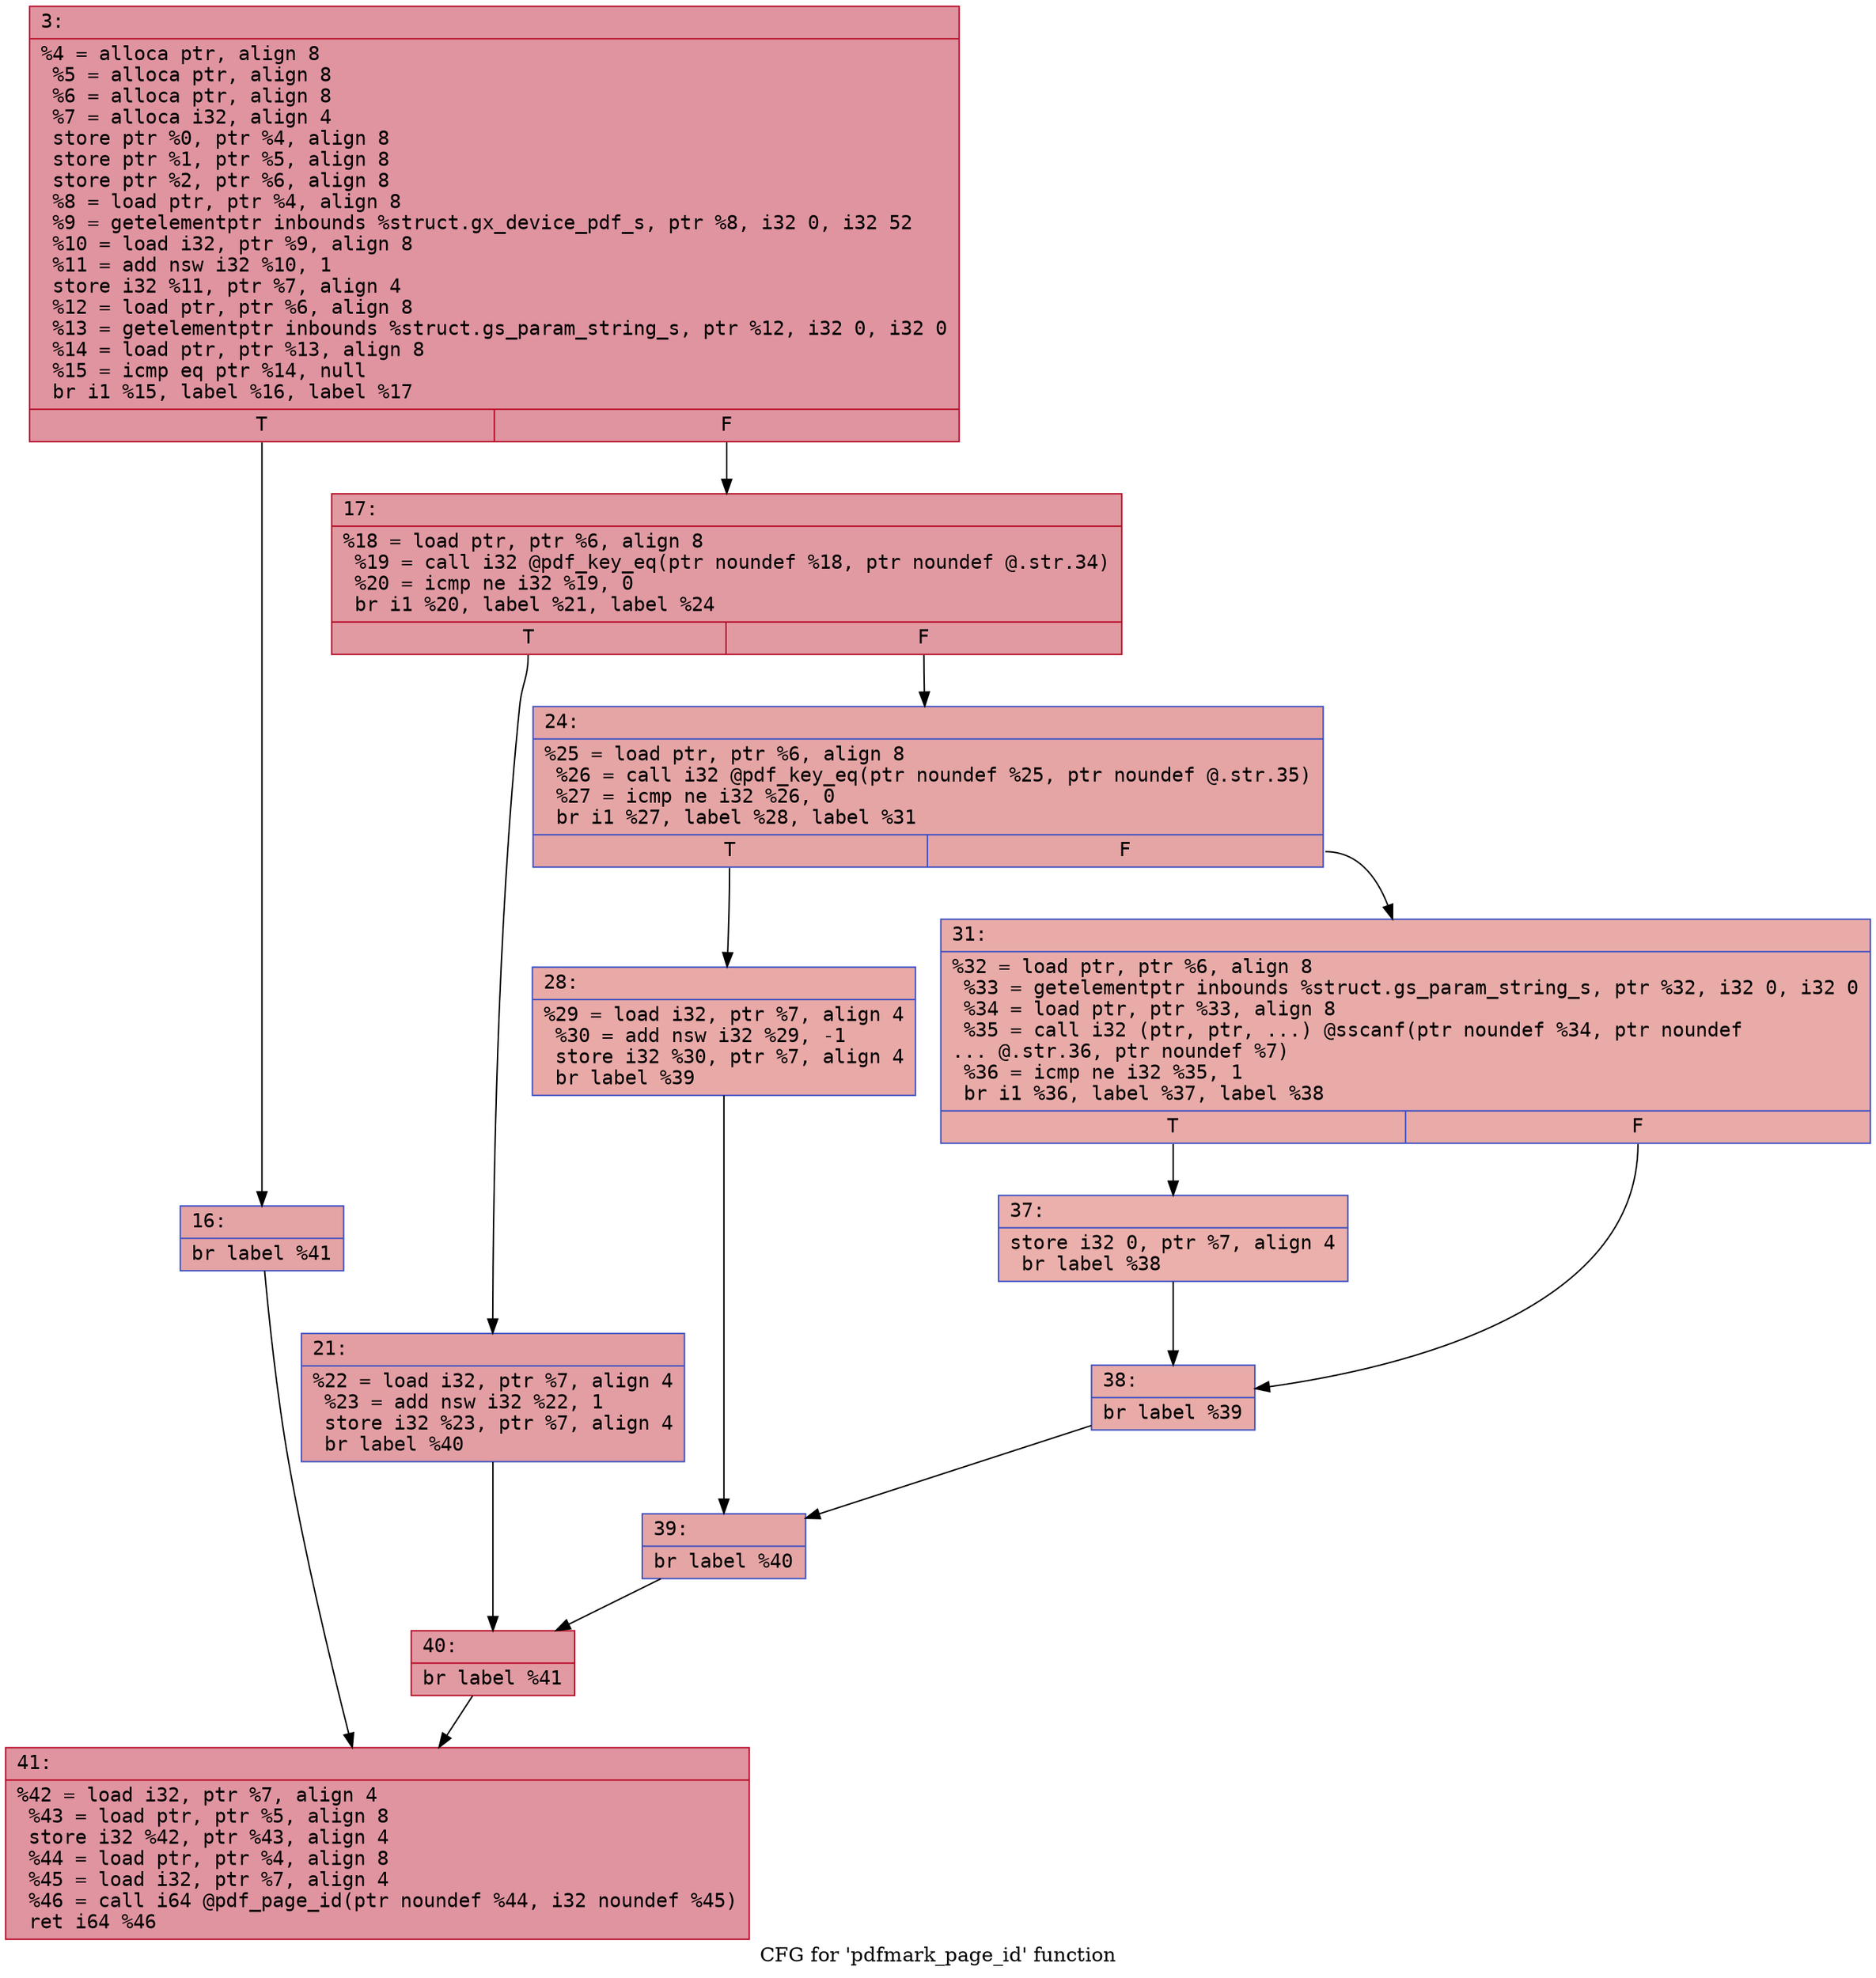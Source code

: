 digraph "CFG for 'pdfmark_page_id' function" {
	label="CFG for 'pdfmark_page_id' function";

	Node0x600000ff6bc0 [shape=record,color="#b70d28ff", style=filled, fillcolor="#b70d2870" fontname="Courier",label="{3:\l|  %4 = alloca ptr, align 8\l  %5 = alloca ptr, align 8\l  %6 = alloca ptr, align 8\l  %7 = alloca i32, align 4\l  store ptr %0, ptr %4, align 8\l  store ptr %1, ptr %5, align 8\l  store ptr %2, ptr %6, align 8\l  %8 = load ptr, ptr %4, align 8\l  %9 = getelementptr inbounds %struct.gx_device_pdf_s, ptr %8, i32 0, i32 52\l  %10 = load i32, ptr %9, align 8\l  %11 = add nsw i32 %10, 1\l  store i32 %11, ptr %7, align 4\l  %12 = load ptr, ptr %6, align 8\l  %13 = getelementptr inbounds %struct.gs_param_string_s, ptr %12, i32 0, i32 0\l  %14 = load ptr, ptr %13, align 8\l  %15 = icmp eq ptr %14, null\l  br i1 %15, label %16, label %17\l|{<s0>T|<s1>F}}"];
	Node0x600000ff6bc0:s0 -> Node0x600000ff6c10[tooltip="3 -> 16\nProbability 37.50%" ];
	Node0x600000ff6bc0:s1 -> Node0x600000ff6c60[tooltip="3 -> 17\nProbability 62.50%" ];
	Node0x600000ff6c10 [shape=record,color="#3d50c3ff", style=filled, fillcolor="#c32e3170" fontname="Courier",label="{16:\l|  br label %41\l}"];
	Node0x600000ff6c10 -> Node0x600000ff6f30[tooltip="16 -> 41\nProbability 100.00%" ];
	Node0x600000ff6c60 [shape=record,color="#b70d28ff", style=filled, fillcolor="#bb1b2c70" fontname="Courier",label="{17:\l|  %18 = load ptr, ptr %6, align 8\l  %19 = call i32 @pdf_key_eq(ptr noundef %18, ptr noundef @.str.34)\l  %20 = icmp ne i32 %19, 0\l  br i1 %20, label %21, label %24\l|{<s0>T|<s1>F}}"];
	Node0x600000ff6c60:s0 -> Node0x600000ff6cb0[tooltip="17 -> 21\nProbability 62.50%" ];
	Node0x600000ff6c60:s1 -> Node0x600000ff6d00[tooltip="17 -> 24\nProbability 37.50%" ];
	Node0x600000ff6cb0 [shape=record,color="#3d50c3ff", style=filled, fillcolor="#be242e70" fontname="Courier",label="{21:\l|  %22 = load i32, ptr %7, align 4\l  %23 = add nsw i32 %22, 1\l  store i32 %23, ptr %7, align 4\l  br label %40\l}"];
	Node0x600000ff6cb0 -> Node0x600000ff6ee0[tooltip="21 -> 40\nProbability 100.00%" ];
	Node0x600000ff6d00 [shape=record,color="#3d50c3ff", style=filled, fillcolor="#c5333470" fontname="Courier",label="{24:\l|  %25 = load ptr, ptr %6, align 8\l  %26 = call i32 @pdf_key_eq(ptr noundef %25, ptr noundef @.str.35)\l  %27 = icmp ne i32 %26, 0\l  br i1 %27, label %28, label %31\l|{<s0>T|<s1>F}}"];
	Node0x600000ff6d00:s0 -> Node0x600000ff6d50[tooltip="24 -> 28\nProbability 62.50%" ];
	Node0x600000ff6d00:s1 -> Node0x600000ff6da0[tooltip="24 -> 31\nProbability 37.50%" ];
	Node0x600000ff6d50 [shape=record,color="#3d50c3ff", style=filled, fillcolor="#ca3b3770" fontname="Courier",label="{28:\l|  %29 = load i32, ptr %7, align 4\l  %30 = add nsw i32 %29, -1\l  store i32 %30, ptr %7, align 4\l  br label %39\l}"];
	Node0x600000ff6d50 -> Node0x600000ff6e90[tooltip="28 -> 39\nProbability 100.00%" ];
	Node0x600000ff6da0 [shape=record,color="#3d50c3ff", style=filled, fillcolor="#cc403a70" fontname="Courier",label="{31:\l|  %32 = load ptr, ptr %6, align 8\l  %33 = getelementptr inbounds %struct.gs_param_string_s, ptr %32, i32 0, i32 0\l  %34 = load ptr, ptr %33, align 8\l  %35 = call i32 (ptr, ptr, ...) @sscanf(ptr noundef %34, ptr noundef\l... @.str.36, ptr noundef %7)\l  %36 = icmp ne i32 %35, 1\l  br i1 %36, label %37, label %38\l|{<s0>T|<s1>F}}"];
	Node0x600000ff6da0:s0 -> Node0x600000ff6df0[tooltip="31 -> 37\nProbability 50.00%" ];
	Node0x600000ff6da0:s1 -> Node0x600000ff6e40[tooltip="31 -> 38\nProbability 50.00%" ];
	Node0x600000ff6df0 [shape=record,color="#3d50c3ff", style=filled, fillcolor="#d24b4070" fontname="Courier",label="{37:\l|  store i32 0, ptr %7, align 4\l  br label %38\l}"];
	Node0x600000ff6df0 -> Node0x600000ff6e40[tooltip="37 -> 38\nProbability 100.00%" ];
	Node0x600000ff6e40 [shape=record,color="#3d50c3ff", style=filled, fillcolor="#cc403a70" fontname="Courier",label="{38:\l|  br label %39\l}"];
	Node0x600000ff6e40 -> Node0x600000ff6e90[tooltip="38 -> 39\nProbability 100.00%" ];
	Node0x600000ff6e90 [shape=record,color="#3d50c3ff", style=filled, fillcolor="#c5333470" fontname="Courier",label="{39:\l|  br label %40\l}"];
	Node0x600000ff6e90 -> Node0x600000ff6ee0[tooltip="39 -> 40\nProbability 100.00%" ];
	Node0x600000ff6ee0 [shape=record,color="#b70d28ff", style=filled, fillcolor="#bb1b2c70" fontname="Courier",label="{40:\l|  br label %41\l}"];
	Node0x600000ff6ee0 -> Node0x600000ff6f30[tooltip="40 -> 41\nProbability 100.00%" ];
	Node0x600000ff6f30 [shape=record,color="#b70d28ff", style=filled, fillcolor="#b70d2870" fontname="Courier",label="{41:\l|  %42 = load i32, ptr %7, align 4\l  %43 = load ptr, ptr %5, align 8\l  store i32 %42, ptr %43, align 4\l  %44 = load ptr, ptr %4, align 8\l  %45 = load i32, ptr %7, align 4\l  %46 = call i64 @pdf_page_id(ptr noundef %44, i32 noundef %45)\l  ret i64 %46\l}"];
}

